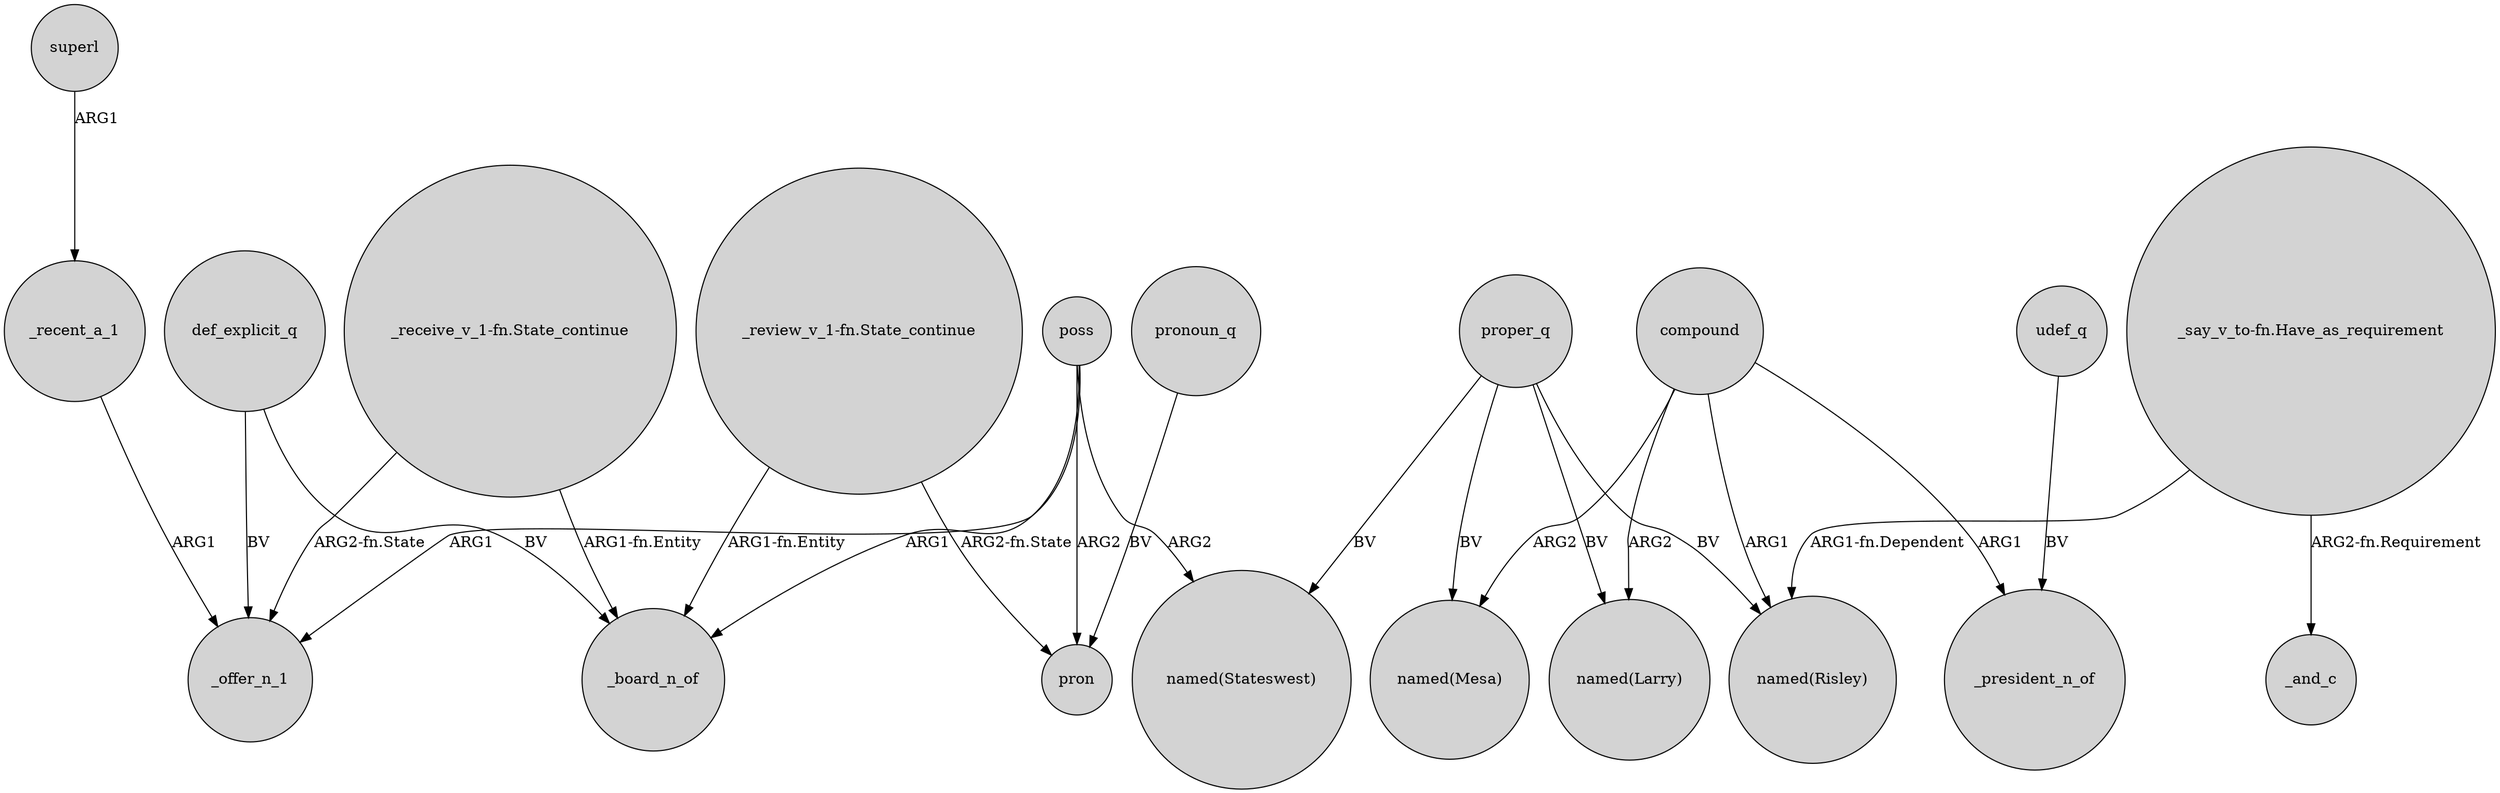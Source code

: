 digraph {
	node [shape=circle style=filled]
	def_explicit_q -> _board_n_of [label=BV]
	compound -> "named(Risley)" [label=ARG1]
	"_receive_v_1-fn.State_continue" -> _offer_n_1 [label="ARG2-fn.State"]
	compound -> "named(Mesa)" [label=ARG2]
	"_say_v_to-fn.Have_as_requirement" -> "named(Risley)" [label="ARG1-fn.Dependent"]
	"_review_v_1-fn.State_continue" -> _board_n_of [label="ARG1-fn.Entity"]
	poss -> "named(Stateswest)" [label=ARG2]
	pronoun_q -> pron [label=BV]
	poss -> _offer_n_1 [label=ARG1]
	poss -> pron [label=ARG2]
	_recent_a_1 -> _offer_n_1 [label=ARG1]
	poss -> _board_n_of [label=ARG1]
	proper_q -> "named(Risley)" [label=BV]
	compound -> "named(Larry)" [label=ARG2]
	proper_q -> "named(Larry)" [label=BV]
	"_say_v_to-fn.Have_as_requirement" -> _and_c [label="ARG2-fn.Requirement"]
	def_explicit_q -> _offer_n_1 [label=BV]
	superl -> _recent_a_1 [label=ARG1]
	compound -> _president_n_of [label=ARG1]
	proper_q -> "named(Mesa)" [label=BV]
	udef_q -> _president_n_of [label=BV]
	proper_q -> "named(Stateswest)" [label=BV]
	"_review_v_1-fn.State_continue" -> pron [label="ARG2-fn.State"]
	"_receive_v_1-fn.State_continue" -> _board_n_of [label="ARG1-fn.Entity"]
}
